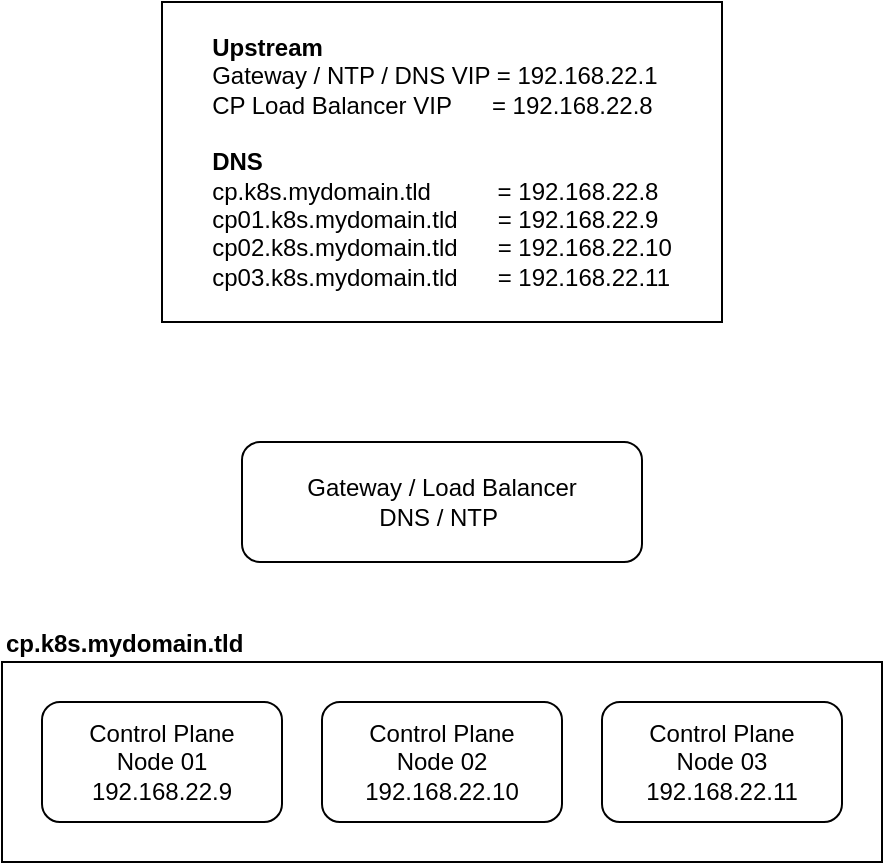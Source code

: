 <mxfile version="21.1.2" type="device">
  <diagram name="Page-1" id="wZxjHqgCIoRo5GscmIrK">
    <mxGraphModel dx="1224" dy="981" grid="1" gridSize="10" guides="1" tooltips="1" connect="1" arrows="1" fold="1" page="1" pageScale="1" pageWidth="1100" pageHeight="850" math="0" shadow="0">
      <root>
        <mxCell id="0" />
        <mxCell id="1" parent="0" />
        <mxCell id="pblzyf5jto1nyBRlFDrK-5" value="cp.k8s.mydomain.tld" style="rounded=0;whiteSpace=wrap;html=1;labelPosition=center;verticalLabelPosition=top;align=left;verticalAlign=bottom;fontStyle=1" vertex="1" parent="1">
          <mxGeometry x="210" y="370" width="440" height="100" as="geometry" />
        </mxCell>
        <mxCell id="pblzyf5jto1nyBRlFDrK-1" value="Gateway / Load Balancer&lt;br&gt;DNS / NTP&amp;nbsp;" style="rounded=1;whiteSpace=wrap;html=1;" vertex="1" parent="1">
          <mxGeometry x="330" y="260" width="200" height="60" as="geometry" />
        </mxCell>
        <mxCell id="pblzyf5jto1nyBRlFDrK-2" value="Control Plane&lt;br&gt;Node 01&lt;br&gt;192.168.22.9" style="rounded=1;whiteSpace=wrap;html=1;" vertex="1" parent="1">
          <mxGeometry x="230" y="390" width="120" height="60" as="geometry" />
        </mxCell>
        <mxCell id="pblzyf5jto1nyBRlFDrK-3" value="Control Plane&lt;br&gt;Node 02&lt;br&gt;192.168.22.10" style="rounded=1;whiteSpace=wrap;html=1;" vertex="1" parent="1">
          <mxGeometry x="370" y="390" width="120" height="60" as="geometry" />
        </mxCell>
        <mxCell id="pblzyf5jto1nyBRlFDrK-4" value="Control Plane&lt;br&gt;Node 03&lt;br&gt;192.168.22.11" style="rounded=1;whiteSpace=wrap;html=1;" vertex="1" parent="1">
          <mxGeometry x="510" y="390" width="120" height="60" as="geometry" />
        </mxCell>
        <mxCell id="pblzyf5jto1nyBRlFDrK-6" value="&lt;div style=&quot;text-align: left;&quot;&gt;&lt;b&gt;Upstream&lt;/b&gt;&lt;br&gt;Gateway / NTP / DNS VIP = 192.168.22.1&lt;br style=&quot;border-color: var(--border-color);&quot;&gt;&lt;span style=&quot;background-color: initial;&quot;&gt;CP Load Balancer VIP&amp;nbsp; &amp;nbsp; &amp;nbsp; = 192.168.22.8&lt;/span&gt;&lt;br&gt;&lt;/div&gt;&lt;div style=&quot;text-align: left;&quot;&gt;&lt;span style=&quot;background-color: initial;&quot;&gt;&lt;br&gt;&lt;b&gt;DNS&lt;/b&gt;&lt;/span&gt;&lt;/div&gt;&lt;div style=&quot;text-align: left;&quot;&gt;&lt;span style=&quot;background-color: initial;&quot;&gt;cp.k8s.mydomain.tld&amp;nbsp; &amp;nbsp; &amp;nbsp; &amp;nbsp; &amp;nbsp; = 192.168.22.8&lt;/span&gt;&lt;/div&gt;&lt;div style=&quot;text-align: left;&quot;&gt;&lt;span style=&quot;background-color: initial;&quot;&gt;cp01.k8s.mydomain.tld&amp;nbsp; &amp;nbsp; &amp;nbsp; = 192.168.22.9&lt;/span&gt;&lt;/div&gt;&lt;div style=&quot;text-align: left;&quot;&gt;cp02.k8s.mydomain.tld&amp;nbsp; &amp;nbsp; &amp;nbsp; = 192.168.22.10&lt;span style=&quot;background-color: initial;&quot;&gt;&lt;br&gt;&lt;/span&gt;&lt;/div&gt;&lt;div style=&quot;text-align: left;&quot;&gt;cp03.k8s.mydomain.tld&amp;nbsp; &amp;nbsp; &amp;nbsp; = 192.168.22.11&lt;br&gt;&lt;/div&gt;" style="rounded=0;whiteSpace=wrap;html=1;align=center;labelPosition=center;verticalLabelPosition=middle;verticalAlign=middle;" vertex="1" parent="1">
          <mxGeometry x="290" y="40" width="280" height="160" as="geometry" />
        </mxCell>
      </root>
    </mxGraphModel>
  </diagram>
</mxfile>
